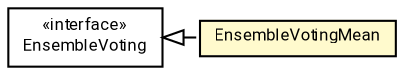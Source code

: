 #!/usr/local/bin/dot
#
# Class diagram 
# Generated by UMLGraph version R5_7_2-60-g0e99a6 (http://www.spinellis.gr/umlgraph/)
#

digraph G {
	graph [fontnames="svg"]
	edge [fontname="Roboto",fontsize=7,labelfontname="Roboto",labelfontsize=7,color="black"];
	node [fontname="Roboto",fontcolor="black",fontsize=8,shape=plaintext,margin=0,width=0,height=0];
	nodesep=0.15;
	ranksep=0.25;
	rankdir=LR;
	// de.lmu.ifi.dbs.elki.utilities.ensemble.EnsembleVoting
	c3843432 [label=<<table title="de.lmu.ifi.dbs.elki.utilities.ensemble.EnsembleVoting" border="0" cellborder="1" cellspacing="0" cellpadding="2" href="EnsembleVoting.html" target="_parent">
		<tr><td><table border="0" cellspacing="0" cellpadding="1">
		<tr><td align="center" balign="center"> &#171;interface&#187; </td></tr>
		<tr><td align="center" balign="center"> <font face="Roboto">EnsembleVoting</font> </td></tr>
		</table></td></tr>
		</table>>, URL="EnsembleVoting.html"];
	// de.lmu.ifi.dbs.elki.utilities.ensemble.EnsembleVotingMean
	c3843433 [label=<<table title="de.lmu.ifi.dbs.elki.utilities.ensemble.EnsembleVotingMean" border="0" cellborder="1" cellspacing="0" cellpadding="2" bgcolor="lemonChiffon" href="EnsembleVotingMean.html" target="_parent">
		<tr><td><table border="0" cellspacing="0" cellpadding="1">
		<tr><td align="center" balign="center"> <font face="Roboto">EnsembleVotingMean</font> </td></tr>
		</table></td></tr>
		</table>>, URL="EnsembleVotingMean.html"];
	// de.lmu.ifi.dbs.elki.utilities.ensemble.EnsembleVotingMean implements de.lmu.ifi.dbs.elki.utilities.ensemble.EnsembleVoting
	c3843432 -> c3843433 [arrowtail=empty,style=dashed,dir=back,weight=9];
}

